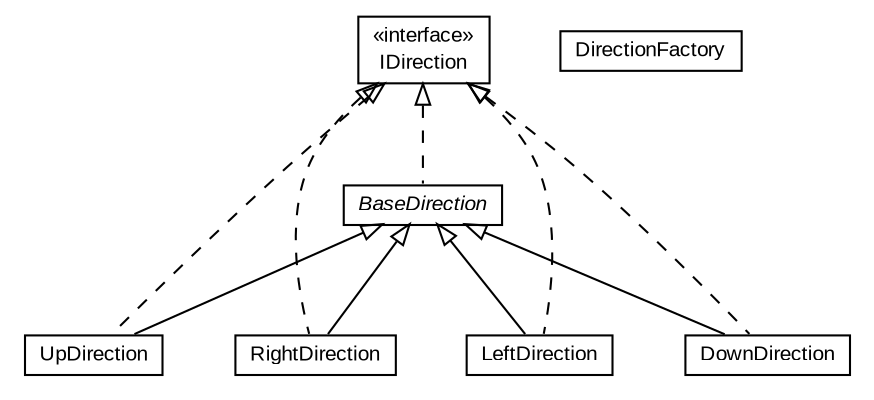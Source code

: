 #!/usr/local/bin/dot
#
# Class diagram 
# Generated by UMLGraph version R5_6-24-gf6e263 (http://www.umlgraph.org/)
#

digraph G {
	edge [fontname="arial",fontsize=10,labelfontname="arial",labelfontsize=10];
	node [fontname="arial",fontsize=10,shape=plaintext];
	nodesep=0.25;
	ranksep=0.5;
	// com.id.droneapi.mock.direction.UpDirection
	c569 [label=<<table title="com.id.droneapi.mock.direction.UpDirection" border="0" cellborder="1" cellspacing="0" cellpadding="2" port="p" href="./UpDirection.html">
		<tr><td><table border="0" cellspacing="0" cellpadding="1">
<tr><td align="center" balign="center"> UpDirection </td></tr>
		</table></td></tr>
		</table>>, URL="./UpDirection.html", fontname="arial", fontcolor="black", fontsize=10.0];
	// com.id.droneapi.mock.direction.RightDirection
	c570 [label=<<table title="com.id.droneapi.mock.direction.RightDirection" border="0" cellborder="1" cellspacing="0" cellpadding="2" port="p" href="./RightDirection.html">
		<tr><td><table border="0" cellspacing="0" cellpadding="1">
<tr><td align="center" balign="center"> RightDirection </td></tr>
		</table></td></tr>
		</table>>, URL="./RightDirection.html", fontname="arial", fontcolor="black", fontsize=10.0];
	// com.id.droneapi.mock.direction.LeftDirection
	c571 [label=<<table title="com.id.droneapi.mock.direction.LeftDirection" border="0" cellborder="1" cellspacing="0" cellpadding="2" port="p" href="./LeftDirection.html">
		<tr><td><table border="0" cellspacing="0" cellpadding="1">
<tr><td align="center" balign="center"> LeftDirection </td></tr>
		</table></td></tr>
		</table>>, URL="./LeftDirection.html", fontname="arial", fontcolor="black", fontsize=10.0];
	// com.id.droneapi.mock.direction.IDirection
	c572 [label=<<table title="com.id.droneapi.mock.direction.IDirection" border="0" cellborder="1" cellspacing="0" cellpadding="2" port="p" href="./IDirection.html">
		<tr><td><table border="0" cellspacing="0" cellpadding="1">
<tr><td align="center" balign="center"> &#171;interface&#187; </td></tr>
<tr><td align="center" balign="center"> IDirection </td></tr>
		</table></td></tr>
		</table>>, URL="./IDirection.html", fontname="arial", fontcolor="black", fontsize=10.0];
	// com.id.droneapi.mock.direction.DownDirection
	c573 [label=<<table title="com.id.droneapi.mock.direction.DownDirection" border="0" cellborder="1" cellspacing="0" cellpadding="2" port="p" href="./DownDirection.html">
		<tr><td><table border="0" cellspacing="0" cellpadding="1">
<tr><td align="center" balign="center"> DownDirection </td></tr>
		</table></td></tr>
		</table>>, URL="./DownDirection.html", fontname="arial", fontcolor="black", fontsize=10.0];
	// com.id.droneapi.mock.direction.DirectionFactory
	c574 [label=<<table title="com.id.droneapi.mock.direction.DirectionFactory" border="0" cellborder="1" cellspacing="0" cellpadding="2" port="p" href="./DirectionFactory.html">
		<tr><td><table border="0" cellspacing="0" cellpadding="1">
<tr><td align="center" balign="center"> DirectionFactory </td></tr>
		</table></td></tr>
		</table>>, URL="./DirectionFactory.html", fontname="arial", fontcolor="black", fontsize=10.0];
	// com.id.droneapi.mock.direction.BaseDirection
	c575 [label=<<table title="com.id.droneapi.mock.direction.BaseDirection" border="0" cellborder="1" cellspacing="0" cellpadding="2" port="p" href="./BaseDirection.html">
		<tr><td><table border="0" cellspacing="0" cellpadding="1">
<tr><td align="center" balign="center"><font face="arial italic"> BaseDirection </font></td></tr>
		</table></td></tr>
		</table>>, URL="./BaseDirection.html", fontname="arial", fontcolor="black", fontsize=10.0];
	//com.id.droneapi.mock.direction.UpDirection extends com.id.droneapi.mock.direction.BaseDirection
	c575:p -> c569:p [dir=back,arrowtail=empty];
	//com.id.droneapi.mock.direction.UpDirection implements com.id.droneapi.mock.direction.IDirection
	c572:p -> c569:p [dir=back,arrowtail=empty,style=dashed];
	//com.id.droneapi.mock.direction.RightDirection extends com.id.droneapi.mock.direction.BaseDirection
	c575:p -> c570:p [dir=back,arrowtail=empty];
	//com.id.droneapi.mock.direction.RightDirection implements com.id.droneapi.mock.direction.IDirection
	c572:p -> c570:p [dir=back,arrowtail=empty,style=dashed];
	//com.id.droneapi.mock.direction.LeftDirection extends com.id.droneapi.mock.direction.BaseDirection
	c575:p -> c571:p [dir=back,arrowtail=empty];
	//com.id.droneapi.mock.direction.LeftDirection implements com.id.droneapi.mock.direction.IDirection
	c572:p -> c571:p [dir=back,arrowtail=empty,style=dashed];
	//com.id.droneapi.mock.direction.DownDirection extends com.id.droneapi.mock.direction.BaseDirection
	c575:p -> c573:p [dir=back,arrowtail=empty];
	//com.id.droneapi.mock.direction.DownDirection implements com.id.droneapi.mock.direction.IDirection
	c572:p -> c573:p [dir=back,arrowtail=empty,style=dashed];
	//com.id.droneapi.mock.direction.BaseDirection implements com.id.droneapi.mock.direction.IDirection
	c572:p -> c575:p [dir=back,arrowtail=empty,style=dashed];
}

